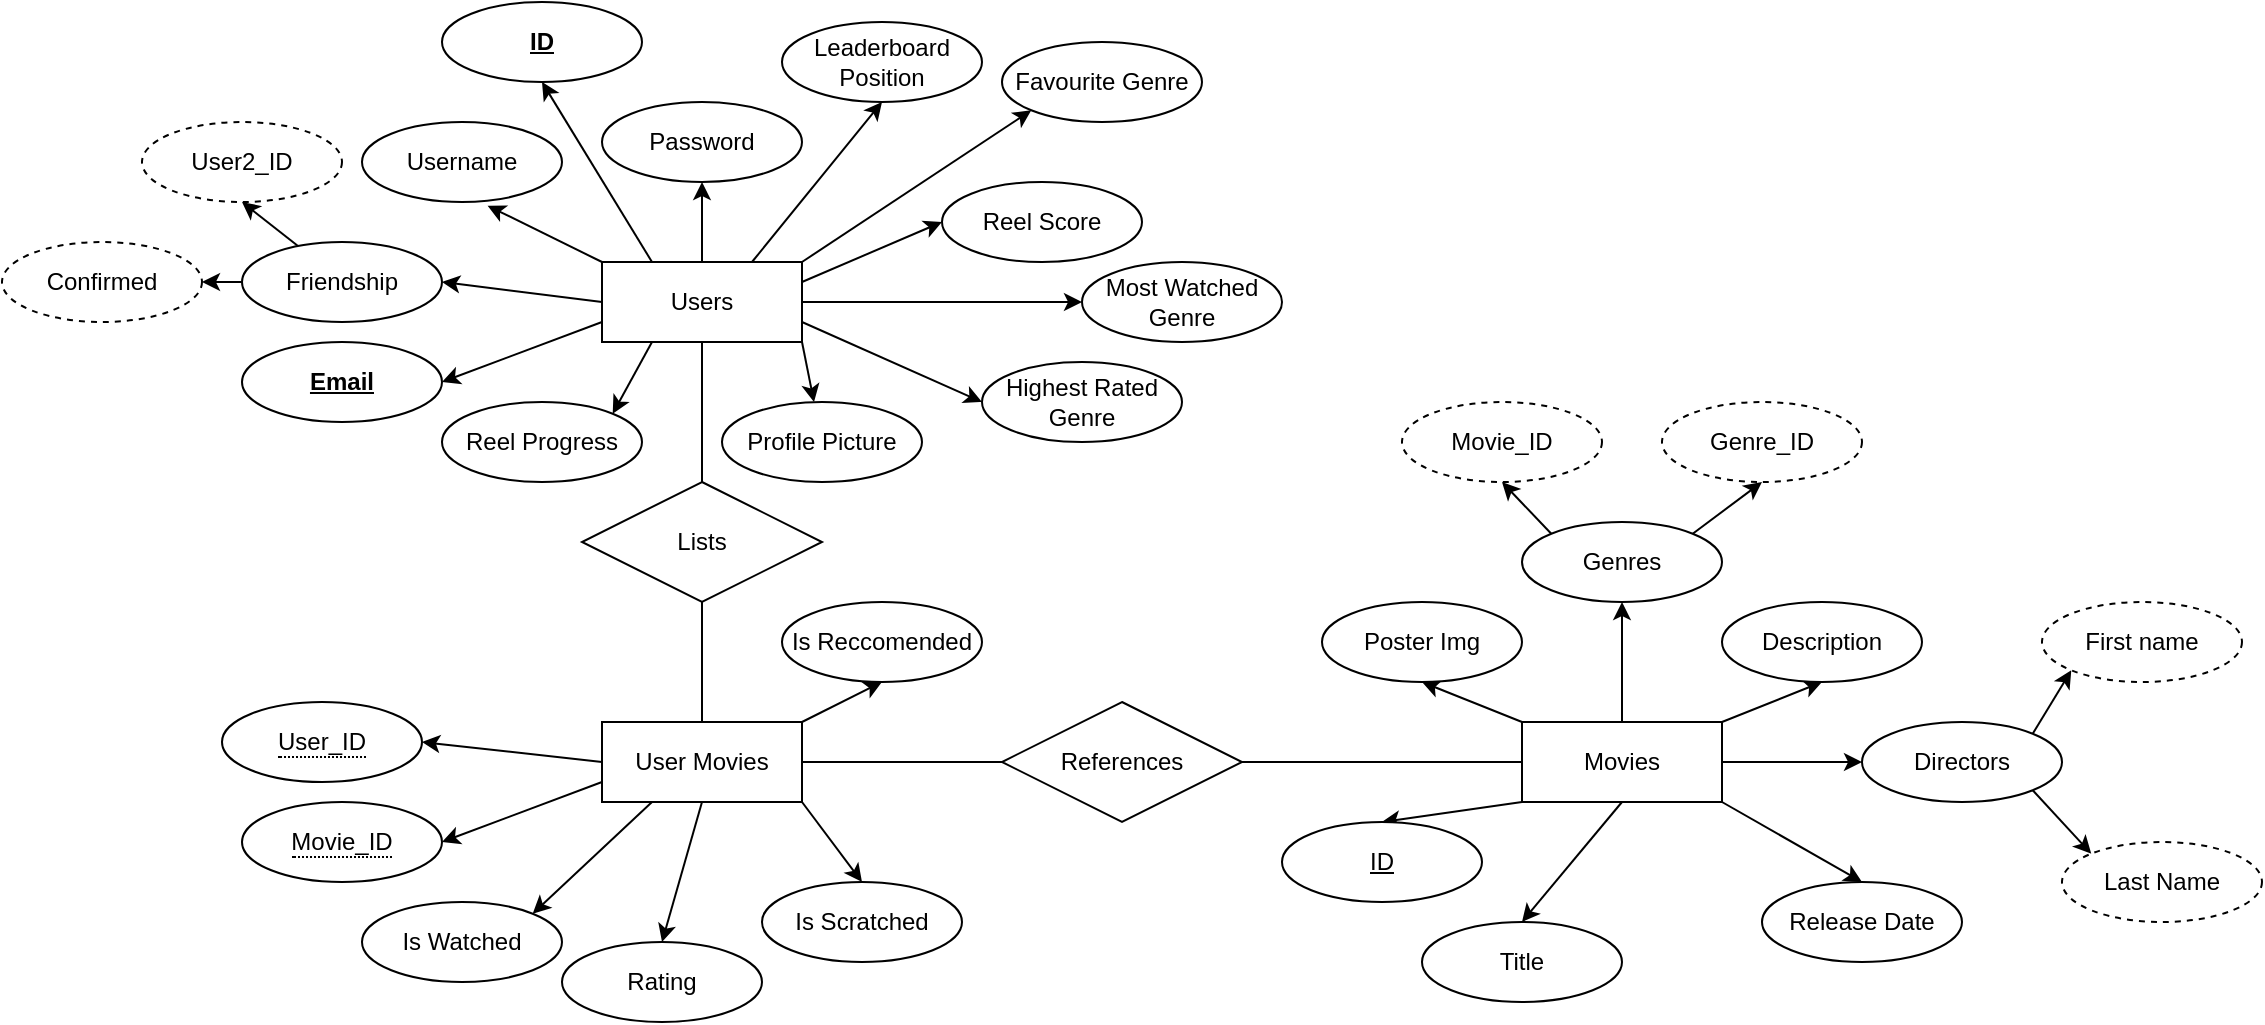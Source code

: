 <mxfile version="28.1.2">
  <diagram name="Page-1" id="RBVqTH6-oEVW2ydUv7aG">
    <mxGraphModel dx="3908" dy="729" grid="1" gridSize="10" guides="1" tooltips="1" connect="1" arrows="1" fold="1" page="1" pageScale="2" pageWidth="1169" pageHeight="827" math="0" shadow="0">
      <root>
        <mxCell id="0" />
        <mxCell id="1" parent="0" />
        <mxCell id="4twhq9QTbNBhYfjyr1dY-10" style="rounded=0;orthogonalLoop=1;jettySize=auto;html=1;exitX=0;exitY=0.75;exitDx=0;exitDy=0;entryX=1;entryY=0.5;entryDx=0;entryDy=0;" parent="1" source="4twhq9QTbNBhYfjyr1dY-1" target="4twhq9QTbNBhYfjyr1dY-4" edge="1">
          <mxGeometry relative="1" as="geometry" />
        </mxCell>
        <mxCell id="4twhq9QTbNBhYfjyr1dY-12" style="edgeStyle=none;rounded=0;orthogonalLoop=1;jettySize=auto;html=1;exitX=0.25;exitY=0;exitDx=0;exitDy=0;entryX=0.5;entryY=1;entryDx=0;entryDy=0;" parent="1" source="4twhq9QTbNBhYfjyr1dY-1" target="4twhq9QTbNBhYfjyr1dY-2" edge="1">
          <mxGeometry relative="1" as="geometry" />
        </mxCell>
        <mxCell id="4twhq9QTbNBhYfjyr1dY-14" style="edgeStyle=none;rounded=0;orthogonalLoop=1;jettySize=auto;html=1;exitX=0.5;exitY=0;exitDx=0;exitDy=0;entryX=0.5;entryY=1;entryDx=0;entryDy=0;" parent="1" source="4twhq9QTbNBhYfjyr1dY-1" target="4twhq9QTbNBhYfjyr1dY-5" edge="1">
          <mxGeometry relative="1" as="geometry" />
        </mxCell>
        <mxCell id="4twhq9QTbNBhYfjyr1dY-15" style="edgeStyle=none;rounded=0;orthogonalLoop=1;jettySize=auto;html=1;exitX=1;exitY=1;exitDx=0;exitDy=0;" parent="1" source="4twhq9QTbNBhYfjyr1dY-1" target="4twhq9QTbNBhYfjyr1dY-7" edge="1">
          <mxGeometry relative="1" as="geometry" />
        </mxCell>
        <mxCell id="4twhq9QTbNBhYfjyr1dY-19" style="edgeStyle=none;rounded=0;orthogonalLoop=1;jettySize=auto;html=1;exitX=0.5;exitY=1;exitDx=0;exitDy=0;entryX=0.5;entryY=0;entryDx=0;entryDy=0;endArrow=none;endFill=0;" parent="1" source="4twhq9QTbNBhYfjyr1dY-1" target="4twhq9QTbNBhYfjyr1dY-18" edge="1">
          <mxGeometry relative="1" as="geometry" />
        </mxCell>
        <mxCell id="4twhq9QTbNBhYfjyr1dY-55" style="edgeStyle=none;rounded=0;orthogonalLoop=1;jettySize=auto;html=1;exitX=0;exitY=0.5;exitDx=0;exitDy=0;entryX=1;entryY=0.5;entryDx=0;entryDy=0;" parent="1" source="4twhq9QTbNBhYfjyr1dY-1" target="4twhq9QTbNBhYfjyr1dY-54" edge="1">
          <mxGeometry relative="1" as="geometry" />
        </mxCell>
        <mxCell id="X11sJecENoTQot_siuu7-11" style="edgeStyle=none;rounded=0;orthogonalLoop=1;jettySize=auto;html=1;exitX=0.25;exitY=1;exitDx=0;exitDy=0;entryX=1;entryY=0;entryDx=0;entryDy=0;" edge="1" parent="1" source="4twhq9QTbNBhYfjyr1dY-1" target="X11sJecENoTQot_siuu7-10">
          <mxGeometry relative="1" as="geometry" />
        </mxCell>
        <mxCell id="X11sJecENoTQot_siuu7-30" style="edgeStyle=none;rounded=0;orthogonalLoop=1;jettySize=auto;html=1;exitX=0.75;exitY=0;exitDx=0;exitDy=0;entryX=0.5;entryY=1;entryDx=0;entryDy=0;" edge="1" parent="1" source="4twhq9QTbNBhYfjyr1dY-1" target="X11sJecENoTQot_siuu7-29">
          <mxGeometry relative="1" as="geometry" />
        </mxCell>
        <mxCell id="X11sJecENoTQot_siuu7-31" style="edgeStyle=none;rounded=0;orthogonalLoop=1;jettySize=auto;html=1;exitX=1;exitY=0.25;exitDx=0;exitDy=0;entryX=0;entryY=0.5;entryDx=0;entryDy=0;" edge="1" parent="1" source="4twhq9QTbNBhYfjyr1dY-1" target="X11sJecENoTQot_siuu7-18">
          <mxGeometry relative="1" as="geometry" />
        </mxCell>
        <mxCell id="4twhq9QTbNBhYfjyr1dY-1" value="Users" style="whiteSpace=wrap;html=1;align=center;" parent="1" vertex="1">
          <mxGeometry x="230" y="240" width="100" height="40" as="geometry" />
        </mxCell>
        <mxCell id="4twhq9QTbNBhYfjyr1dY-2" value="&lt;b&gt;ID&lt;/b&gt;" style="ellipse;whiteSpace=wrap;html=1;align=center;fontStyle=4;" parent="1" vertex="1">
          <mxGeometry x="150" y="110" width="100" height="40" as="geometry" />
        </mxCell>
        <mxCell id="4twhq9QTbNBhYfjyr1dY-3" value="Username" style="ellipse;whiteSpace=wrap;html=1;align=center;" parent="1" vertex="1">
          <mxGeometry x="110" y="170" width="100" height="40" as="geometry" />
        </mxCell>
        <mxCell id="4twhq9QTbNBhYfjyr1dY-4" value="&lt;b&gt;Email&lt;/b&gt;" style="ellipse;whiteSpace=wrap;html=1;align=center;fontStyle=4;" parent="1" vertex="1">
          <mxGeometry x="50" y="280" width="100" height="40" as="geometry" />
        </mxCell>
        <mxCell id="4twhq9QTbNBhYfjyr1dY-5" value="Password" style="ellipse;whiteSpace=wrap;html=1;align=center;" parent="1" vertex="1">
          <mxGeometry x="230" y="160" width="100" height="40" as="geometry" />
        </mxCell>
        <mxCell id="4twhq9QTbNBhYfjyr1dY-7" value="Profile Picture" style="ellipse;whiteSpace=wrap;html=1;align=center;" parent="1" vertex="1">
          <mxGeometry x="290" y="310" width="100" height="40" as="geometry" />
        </mxCell>
        <mxCell id="4twhq9QTbNBhYfjyr1dY-11" style="rounded=0;orthogonalLoop=1;jettySize=auto;html=1;entryX=0.628;entryY=1.046;entryDx=0;entryDy=0;entryPerimeter=0;" parent="1" target="4twhq9QTbNBhYfjyr1dY-3" edge="1">
          <mxGeometry relative="1" as="geometry">
            <mxPoint x="230" y="240" as="sourcePoint" />
          </mxGeometry>
        </mxCell>
        <mxCell id="4twhq9QTbNBhYfjyr1dY-28" style="edgeStyle=none;rounded=0;orthogonalLoop=1;jettySize=auto;html=1;exitX=0;exitY=0.5;exitDx=0;exitDy=0;entryX=1;entryY=0.5;entryDx=0;entryDy=0;" parent="1" source="4twhq9QTbNBhYfjyr1dY-17" target="4twhq9QTbNBhYfjyr1dY-21" edge="1">
          <mxGeometry relative="1" as="geometry" />
        </mxCell>
        <mxCell id="4twhq9QTbNBhYfjyr1dY-29" style="edgeStyle=none;rounded=0;orthogonalLoop=1;jettySize=auto;html=1;exitX=0;exitY=0.75;exitDx=0;exitDy=0;entryX=1;entryY=0.5;entryDx=0;entryDy=0;" parent="1" source="4twhq9QTbNBhYfjyr1dY-17" target="4twhq9QTbNBhYfjyr1dY-23" edge="1">
          <mxGeometry relative="1" as="geometry" />
        </mxCell>
        <mxCell id="4twhq9QTbNBhYfjyr1dY-31" style="edgeStyle=none;rounded=0;orthogonalLoop=1;jettySize=auto;html=1;exitX=0.25;exitY=1;exitDx=0;exitDy=0;entryX=1;entryY=0;entryDx=0;entryDy=0;" parent="1" source="4twhq9QTbNBhYfjyr1dY-17" target="4twhq9QTbNBhYfjyr1dY-24" edge="1">
          <mxGeometry relative="1" as="geometry" />
        </mxCell>
        <mxCell id="4twhq9QTbNBhYfjyr1dY-32" style="edgeStyle=none;rounded=0;orthogonalLoop=1;jettySize=auto;html=1;exitX=0.5;exitY=1;exitDx=0;exitDy=0;entryX=0.5;entryY=0;entryDx=0;entryDy=0;" parent="1" source="4twhq9QTbNBhYfjyr1dY-17" target="4twhq9QTbNBhYfjyr1dY-25" edge="1">
          <mxGeometry relative="1" as="geometry" />
        </mxCell>
        <mxCell id="4twhq9QTbNBhYfjyr1dY-34" style="edgeStyle=none;rounded=0;orthogonalLoop=1;jettySize=auto;html=1;exitX=1;exitY=1;exitDx=0;exitDy=0;entryX=0.5;entryY=0;entryDx=0;entryDy=0;" parent="1" source="4twhq9QTbNBhYfjyr1dY-17" target="4twhq9QTbNBhYfjyr1dY-27" edge="1">
          <mxGeometry relative="1" as="geometry" />
        </mxCell>
        <mxCell id="4twhq9QTbNBhYfjyr1dY-61" style="edgeStyle=none;rounded=0;orthogonalLoop=1;jettySize=auto;html=1;exitX=1;exitY=0.5;exitDx=0;exitDy=0;entryX=0;entryY=0.5;entryDx=0;entryDy=0;endArrow=none;endFill=0;" parent="1" source="4twhq9QTbNBhYfjyr1dY-17" target="4twhq9QTbNBhYfjyr1dY-60" edge="1">
          <mxGeometry relative="1" as="geometry" />
        </mxCell>
        <mxCell id="X11sJecENoTQot_siuu7-33" style="edgeStyle=none;rounded=0;orthogonalLoop=1;jettySize=auto;html=1;exitX=1;exitY=0;exitDx=0;exitDy=0;entryX=0.5;entryY=1;entryDx=0;entryDy=0;" edge="1" parent="1" source="4twhq9QTbNBhYfjyr1dY-17" target="X11sJecENoTQot_siuu7-32">
          <mxGeometry relative="1" as="geometry" />
        </mxCell>
        <mxCell id="4twhq9QTbNBhYfjyr1dY-17" value="User Movies" style="whiteSpace=wrap;html=1;align=center;" parent="1" vertex="1">
          <mxGeometry x="230" y="470" width="100" height="40" as="geometry" />
        </mxCell>
        <mxCell id="4twhq9QTbNBhYfjyr1dY-20" style="edgeStyle=none;rounded=0;orthogonalLoop=1;jettySize=auto;html=1;exitX=0.5;exitY=1;exitDx=0;exitDy=0;entryX=0.5;entryY=0;entryDx=0;entryDy=0;endArrow=none;endFill=0;" parent="1" source="4twhq9QTbNBhYfjyr1dY-18" target="4twhq9QTbNBhYfjyr1dY-17" edge="1">
          <mxGeometry relative="1" as="geometry" />
        </mxCell>
        <mxCell id="4twhq9QTbNBhYfjyr1dY-18" value="Lists" style="shape=rhombus;perimeter=rhombusPerimeter;whiteSpace=wrap;html=1;align=center;" parent="1" vertex="1">
          <mxGeometry x="220" y="350" width="120" height="60" as="geometry" />
        </mxCell>
        <mxCell id="4twhq9QTbNBhYfjyr1dY-21" value="&lt;span style=&quot;border-bottom: 1px dotted&quot;&gt;User_ID&lt;/span&gt;" style="ellipse;whiteSpace=wrap;html=1;align=center;" parent="1" vertex="1">
          <mxGeometry x="40" y="460" width="100" height="40" as="geometry" />
        </mxCell>
        <mxCell id="4twhq9QTbNBhYfjyr1dY-23" value="&lt;span style=&quot;border-bottom: 1px dotted&quot;&gt;Movie_ID&lt;/span&gt;" style="ellipse;whiteSpace=wrap;html=1;align=center;" parent="1" vertex="1">
          <mxGeometry x="50" y="510" width="100" height="40" as="geometry" />
        </mxCell>
        <mxCell id="4twhq9QTbNBhYfjyr1dY-24" value="Is Watched" style="ellipse;whiteSpace=wrap;html=1;align=center;" parent="1" vertex="1">
          <mxGeometry x="110" y="560" width="100" height="40" as="geometry" />
        </mxCell>
        <mxCell id="4twhq9QTbNBhYfjyr1dY-25" value="Rating" style="ellipse;whiteSpace=wrap;html=1;align=center;" parent="1" vertex="1">
          <mxGeometry x="210" y="580" width="100" height="40" as="geometry" />
        </mxCell>
        <mxCell id="4twhq9QTbNBhYfjyr1dY-27" value="Is Scratched" style="ellipse;whiteSpace=wrap;html=1;align=center;" parent="1" vertex="1">
          <mxGeometry x="310" y="550" width="100" height="40" as="geometry" />
        </mxCell>
        <mxCell id="4twhq9QTbNBhYfjyr1dY-64" style="edgeStyle=none;rounded=0;orthogonalLoop=1;jettySize=auto;html=1;exitX=0;exitY=1;exitDx=0;exitDy=0;entryX=0.5;entryY=0;entryDx=0;entryDy=0;" parent="1" source="4twhq9QTbNBhYfjyr1dY-35" target="4twhq9QTbNBhYfjyr1dY-36" edge="1">
          <mxGeometry relative="1" as="geometry" />
        </mxCell>
        <mxCell id="4twhq9QTbNBhYfjyr1dY-65" style="edgeStyle=none;rounded=0;orthogonalLoop=1;jettySize=auto;html=1;exitX=0.5;exitY=1;exitDx=0;exitDy=0;entryX=0.5;entryY=0;entryDx=0;entryDy=0;" parent="1" source="4twhq9QTbNBhYfjyr1dY-35" target="4twhq9QTbNBhYfjyr1dY-37" edge="1">
          <mxGeometry relative="1" as="geometry" />
        </mxCell>
        <mxCell id="4twhq9QTbNBhYfjyr1dY-66" style="edgeStyle=none;rounded=0;orthogonalLoop=1;jettySize=auto;html=1;exitX=1;exitY=1;exitDx=0;exitDy=0;entryX=0.5;entryY=0;entryDx=0;entryDy=0;" parent="1" source="4twhq9QTbNBhYfjyr1dY-35" target="4twhq9QTbNBhYfjyr1dY-38" edge="1">
          <mxGeometry relative="1" as="geometry" />
        </mxCell>
        <mxCell id="4twhq9QTbNBhYfjyr1dY-81" style="edgeStyle=none;rounded=0;orthogonalLoop=1;jettySize=auto;html=1;exitX=0;exitY=0;exitDx=0;exitDy=0;entryX=0.5;entryY=1;entryDx=0;entryDy=0;" parent="1" source="4twhq9QTbNBhYfjyr1dY-35" target="4twhq9QTbNBhYfjyr1dY-80" edge="1">
          <mxGeometry relative="1" as="geometry" />
        </mxCell>
        <mxCell id="4twhq9QTbNBhYfjyr1dY-83" style="edgeStyle=none;rounded=0;orthogonalLoop=1;jettySize=auto;html=1;exitX=1;exitY=0;exitDx=0;exitDy=0;entryX=0.5;entryY=1;entryDx=0;entryDy=0;" parent="1" source="4twhq9QTbNBhYfjyr1dY-35" target="4twhq9QTbNBhYfjyr1dY-82" edge="1">
          <mxGeometry relative="1" as="geometry" />
        </mxCell>
        <mxCell id="X11sJecENoTQot_siuu7-5" style="edgeStyle=orthogonalEdgeStyle;rounded=0;orthogonalLoop=1;jettySize=auto;html=1;exitX=0.5;exitY=0;exitDx=0;exitDy=0;entryX=0.5;entryY=1;entryDx=0;entryDy=0;" edge="1" parent="1" source="4twhq9QTbNBhYfjyr1dY-35" target="X11sJecENoTQot_siuu7-4">
          <mxGeometry relative="1" as="geometry" />
        </mxCell>
        <mxCell id="X11sJecENoTQot_siuu7-36" style="edgeStyle=none;rounded=0;orthogonalLoop=1;jettySize=auto;html=1;exitX=1;exitY=0.5;exitDx=0;exitDy=0;entryX=0;entryY=0.5;entryDx=0;entryDy=0;" edge="1" parent="1" source="4twhq9QTbNBhYfjyr1dY-35" target="X11sJecENoTQot_siuu7-35">
          <mxGeometry relative="1" as="geometry" />
        </mxCell>
        <mxCell id="4twhq9QTbNBhYfjyr1dY-35" value="Movies" style="whiteSpace=wrap;html=1;align=center;" parent="1" vertex="1">
          <mxGeometry x="690" y="470" width="100" height="40" as="geometry" />
        </mxCell>
        <mxCell id="4twhq9QTbNBhYfjyr1dY-36" value="ID" style="ellipse;whiteSpace=wrap;html=1;align=center;fontStyle=4;" parent="1" vertex="1">
          <mxGeometry x="570" y="520" width="100" height="40" as="geometry" />
        </mxCell>
        <mxCell id="4twhq9QTbNBhYfjyr1dY-37" value="Title" style="ellipse;whiteSpace=wrap;html=1;align=center;" parent="1" vertex="1">
          <mxGeometry x="640" y="570" width="100" height="40" as="geometry" />
        </mxCell>
        <mxCell id="4twhq9QTbNBhYfjyr1dY-38" value="Release Date" style="ellipse;whiteSpace=wrap;html=1;align=center;" parent="1" vertex="1">
          <mxGeometry x="810" y="550" width="100" height="40" as="geometry" />
        </mxCell>
        <mxCell id="4twhq9QTbNBhYfjyr1dY-57" style="edgeStyle=none;rounded=0;orthogonalLoop=1;jettySize=auto;html=1;exitX=0.28;exitY=0.05;exitDx=0;exitDy=0;entryX=0.5;entryY=1;entryDx=0;entryDy=0;exitPerimeter=0;" parent="1" source="4twhq9QTbNBhYfjyr1dY-54" target="4twhq9QTbNBhYfjyr1dY-56" edge="1">
          <mxGeometry relative="1" as="geometry" />
        </mxCell>
        <mxCell id="4twhq9QTbNBhYfjyr1dY-59" style="edgeStyle=none;rounded=0;orthogonalLoop=1;jettySize=auto;html=1;exitX=0;exitY=0.5;exitDx=0;exitDy=0;entryX=1;entryY=0.5;entryDx=0;entryDy=0;" parent="1" source="4twhq9QTbNBhYfjyr1dY-54" target="4twhq9QTbNBhYfjyr1dY-58" edge="1">
          <mxGeometry relative="1" as="geometry" />
        </mxCell>
        <mxCell id="4twhq9QTbNBhYfjyr1dY-54" value="Friendship" style="ellipse;whiteSpace=wrap;html=1;align=center;" parent="1" vertex="1">
          <mxGeometry x="50" y="230" width="100" height="40" as="geometry" />
        </mxCell>
        <mxCell id="4twhq9QTbNBhYfjyr1dY-56" value="User2_ID" style="ellipse;whiteSpace=wrap;html=1;align=center;dashed=1;" parent="1" vertex="1">
          <mxGeometry y="170" width="100" height="40" as="geometry" />
        </mxCell>
        <mxCell id="4twhq9QTbNBhYfjyr1dY-58" value="Confirmed" style="ellipse;whiteSpace=wrap;html=1;align=center;dashed=1;" parent="1" vertex="1">
          <mxGeometry x="-70" y="230" width="100" height="40" as="geometry" />
        </mxCell>
        <mxCell id="4twhq9QTbNBhYfjyr1dY-62" style="edgeStyle=none;rounded=0;orthogonalLoop=1;jettySize=auto;html=1;exitX=1;exitY=0.5;exitDx=0;exitDy=0;entryX=0;entryY=0.5;entryDx=0;entryDy=0;endArrow=none;endFill=0;" parent="1" source="4twhq9QTbNBhYfjyr1dY-60" target="4twhq9QTbNBhYfjyr1dY-35" edge="1">
          <mxGeometry relative="1" as="geometry" />
        </mxCell>
        <mxCell id="4twhq9QTbNBhYfjyr1dY-60" value="References" style="shape=rhombus;perimeter=rhombusPerimeter;whiteSpace=wrap;html=1;align=center;" parent="1" vertex="1">
          <mxGeometry x="430" y="460" width="120" height="60" as="geometry" />
        </mxCell>
        <mxCell id="4twhq9QTbNBhYfjyr1dY-80" value="Poster Img" style="ellipse;whiteSpace=wrap;html=1;align=center;" parent="1" vertex="1">
          <mxGeometry x="590" y="410" width="100" height="40" as="geometry" />
        </mxCell>
        <mxCell id="4twhq9QTbNBhYfjyr1dY-82" value="Description" style="ellipse;whiteSpace=wrap;html=1;align=center;" parent="1" vertex="1">
          <mxGeometry x="790" y="410" width="100" height="40" as="geometry" />
        </mxCell>
        <mxCell id="X11sJecENoTQot_siuu7-8" style="rounded=0;orthogonalLoop=1;jettySize=auto;html=1;exitX=0;exitY=0;exitDx=0;exitDy=0;entryX=0.5;entryY=1;entryDx=0;entryDy=0;" edge="1" parent="1" source="X11sJecENoTQot_siuu7-4" target="X11sJecENoTQot_siuu7-6">
          <mxGeometry relative="1" as="geometry" />
        </mxCell>
        <mxCell id="X11sJecENoTQot_siuu7-9" style="rounded=0;orthogonalLoop=1;jettySize=auto;html=1;exitX=1;exitY=0;exitDx=0;exitDy=0;entryX=0.5;entryY=1;entryDx=0;entryDy=0;" edge="1" parent="1" source="X11sJecENoTQot_siuu7-4" target="X11sJecENoTQot_siuu7-7">
          <mxGeometry relative="1" as="geometry" />
        </mxCell>
        <mxCell id="X11sJecENoTQot_siuu7-4" value="Genres" style="ellipse;whiteSpace=wrap;html=1;align=center;" vertex="1" parent="1">
          <mxGeometry x="690" y="370" width="100" height="40" as="geometry" />
        </mxCell>
        <mxCell id="X11sJecENoTQot_siuu7-6" value="Movie_ID" style="ellipse;whiteSpace=wrap;html=1;align=center;dashed=1;" vertex="1" parent="1">
          <mxGeometry x="630" y="310" width="100" height="40" as="geometry" />
        </mxCell>
        <mxCell id="X11sJecENoTQot_siuu7-7" value="Genre_ID" style="ellipse;whiteSpace=wrap;html=1;align=center;dashed=1;" vertex="1" parent="1">
          <mxGeometry x="760" y="310" width="100" height="40" as="geometry" />
        </mxCell>
        <mxCell id="X11sJecENoTQot_siuu7-10" value="Reel Progress" style="ellipse;whiteSpace=wrap;html=1;align=center;" vertex="1" parent="1">
          <mxGeometry x="150" y="310" width="100" height="40" as="geometry" />
        </mxCell>
        <mxCell id="X11sJecENoTQot_siuu7-23" style="edgeStyle=none;rounded=0;orthogonalLoop=1;jettySize=auto;html=1;exitX=1;exitY=0.5;exitDx=0;exitDy=0;entryX=0;entryY=0.5;entryDx=0;entryDy=0;" edge="1" parent="1" source="4twhq9QTbNBhYfjyr1dY-1" target="X11sJecENoTQot_siuu7-22">
          <mxGeometry relative="1" as="geometry">
            <mxPoint x="545" y="160" as="sourcePoint" />
          </mxGeometry>
        </mxCell>
        <mxCell id="X11sJecENoTQot_siuu7-24" style="edgeStyle=none;rounded=0;orthogonalLoop=1;jettySize=auto;html=1;exitX=1;exitY=0.75;exitDx=0;exitDy=0;entryX=0;entryY=0.5;entryDx=0;entryDy=0;" edge="1" parent="1" source="4twhq9QTbNBhYfjyr1dY-1" target="X11sJecENoTQot_siuu7-21">
          <mxGeometry relative="1" as="geometry">
            <mxPoint x="570" y="140" as="sourcePoint" />
          </mxGeometry>
        </mxCell>
        <mxCell id="X11sJecENoTQot_siuu7-25" style="edgeStyle=none;rounded=0;orthogonalLoop=1;jettySize=auto;html=1;exitX=1;exitY=0;exitDx=0;exitDy=0;entryX=0;entryY=1;entryDx=0;entryDy=0;" edge="1" parent="1" source="4twhq9QTbNBhYfjyr1dY-1" target="X11sJecENoTQot_siuu7-20">
          <mxGeometry relative="1" as="geometry">
            <mxPoint x="570" y="120" as="sourcePoint" />
          </mxGeometry>
        </mxCell>
        <mxCell id="X11sJecENoTQot_siuu7-18" value="Reel Score" style="ellipse;whiteSpace=wrap;html=1;align=center;" vertex="1" parent="1">
          <mxGeometry x="400" y="200" width="100" height="40" as="geometry" />
        </mxCell>
        <mxCell id="X11sJecENoTQot_siuu7-20" value="Favourite Genre" style="ellipse;whiteSpace=wrap;html=1;align=center;" vertex="1" parent="1">
          <mxGeometry x="430" y="130" width="100" height="40" as="geometry" />
        </mxCell>
        <mxCell id="X11sJecENoTQot_siuu7-21" value="Highest Rated Genre" style="ellipse;whiteSpace=wrap;html=1;align=center;" vertex="1" parent="1">
          <mxGeometry x="420" y="290" width="100" height="40" as="geometry" />
        </mxCell>
        <mxCell id="X11sJecENoTQot_siuu7-22" value="Most Watched Genre" style="ellipse;whiteSpace=wrap;html=1;align=center;" vertex="1" parent="1">
          <mxGeometry x="470" y="240" width="100" height="40" as="geometry" />
        </mxCell>
        <mxCell id="X11sJecENoTQot_siuu7-29" value="Leaderboard Position" style="ellipse;whiteSpace=wrap;html=1;align=center;" vertex="1" parent="1">
          <mxGeometry x="320" y="120" width="100" height="40" as="geometry" />
        </mxCell>
        <mxCell id="X11sJecENoTQot_siuu7-32" value="Is Reccomended" style="ellipse;whiteSpace=wrap;html=1;align=center;" vertex="1" parent="1">
          <mxGeometry x="320" y="410" width="100" height="40" as="geometry" />
        </mxCell>
        <mxCell id="X11sJecENoTQot_siuu7-40" style="edgeStyle=none;rounded=0;orthogonalLoop=1;jettySize=auto;html=1;exitX=1;exitY=0;exitDx=0;exitDy=0;entryX=0;entryY=1;entryDx=0;entryDy=0;" edge="1" parent="1" source="X11sJecENoTQot_siuu7-35" target="X11sJecENoTQot_siuu7-37">
          <mxGeometry relative="1" as="geometry" />
        </mxCell>
        <mxCell id="X11sJecENoTQot_siuu7-41" style="edgeStyle=none;rounded=0;orthogonalLoop=1;jettySize=auto;html=1;exitX=1;exitY=1;exitDx=0;exitDy=0;entryX=0;entryY=0;entryDx=0;entryDy=0;" edge="1" parent="1" source="X11sJecENoTQot_siuu7-35" target="X11sJecENoTQot_siuu7-38">
          <mxGeometry relative="1" as="geometry" />
        </mxCell>
        <mxCell id="X11sJecENoTQot_siuu7-35" value="Directors" style="ellipse;whiteSpace=wrap;html=1;align=center;" vertex="1" parent="1">
          <mxGeometry x="860" y="470" width="100" height="40" as="geometry" />
        </mxCell>
        <mxCell id="X11sJecENoTQot_siuu7-37" value="First name" style="ellipse;whiteSpace=wrap;html=1;align=center;dashed=1;" vertex="1" parent="1">
          <mxGeometry x="950" y="410" width="100" height="40" as="geometry" />
        </mxCell>
        <mxCell id="X11sJecENoTQot_siuu7-38" value="Last Name" style="ellipse;whiteSpace=wrap;html=1;align=center;dashed=1;" vertex="1" parent="1">
          <mxGeometry x="960" y="530" width="100" height="40" as="geometry" />
        </mxCell>
      </root>
    </mxGraphModel>
  </diagram>
</mxfile>
